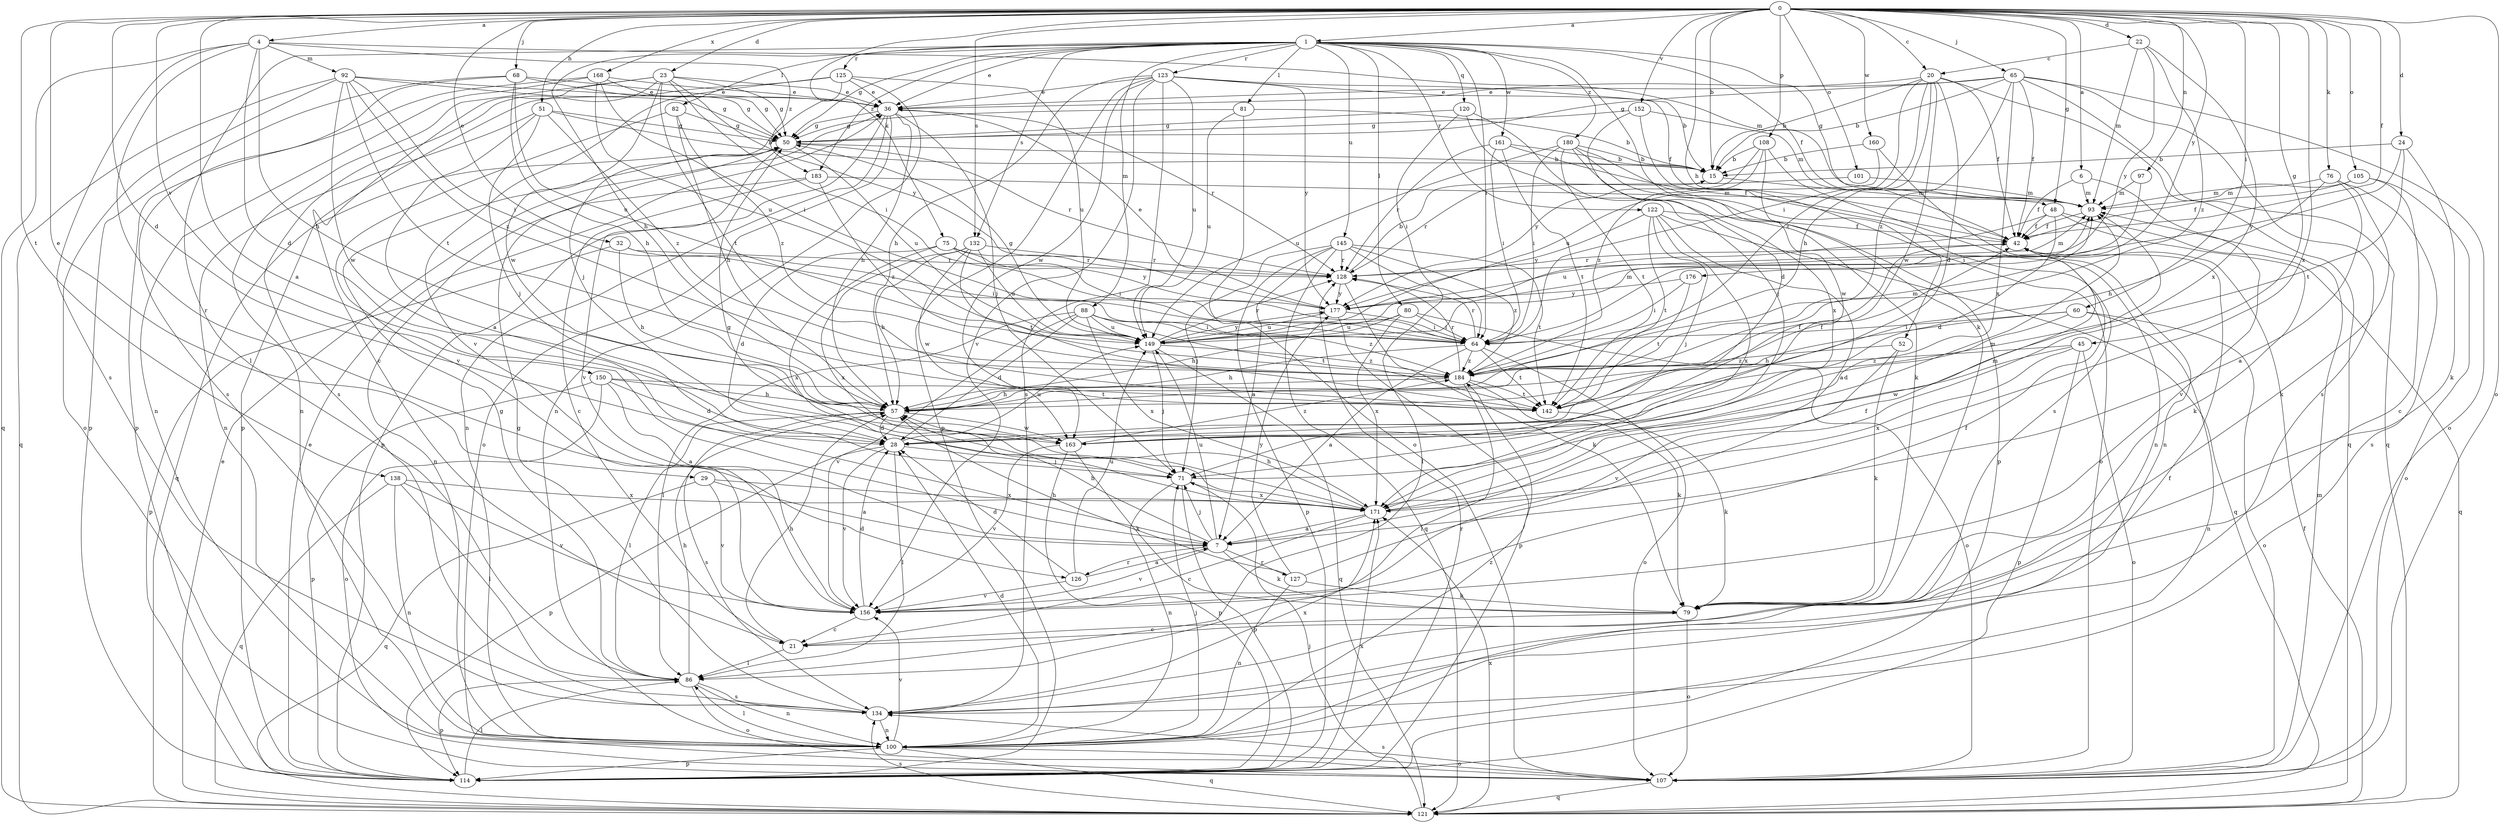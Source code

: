 strict digraph  {
0;
1;
4;
6;
7;
15;
20;
21;
22;
23;
24;
28;
29;
32;
36;
42;
45;
48;
50;
51;
52;
57;
60;
64;
65;
68;
71;
75;
76;
79;
80;
81;
82;
86;
88;
92;
93;
97;
100;
101;
105;
107;
108;
114;
120;
121;
122;
123;
125;
126;
127;
128;
132;
134;
138;
142;
145;
149;
150;
152;
156;
160;
161;
163;
168;
171;
176;
177;
180;
183;
184;
0 -> 1  [label=a];
0 -> 4  [label=a];
0 -> 6  [label=a];
0 -> 7  [label=a];
0 -> 15  [label=b];
0 -> 20  [label=c];
0 -> 22  [label=d];
0 -> 23  [label=d];
0 -> 24  [label=d];
0 -> 28  [label=d];
0 -> 29  [label=e];
0 -> 32  [label=e];
0 -> 42  [label=f];
0 -> 45  [label=g];
0 -> 48  [label=g];
0 -> 51  [label=h];
0 -> 52  [label=h];
0 -> 60  [label=i];
0 -> 65  [label=j];
0 -> 68  [label=j];
0 -> 75  [label=k];
0 -> 76  [label=k];
0 -> 97  [label=n];
0 -> 101  [label=o];
0 -> 105  [label=o];
0 -> 107  [label=o];
0 -> 108  [label=p];
0 -> 132  [label=s];
0 -> 138  [label=t];
0 -> 150  [label=v];
0 -> 152  [label=v];
0 -> 160  [label=w];
0 -> 168  [label=x];
0 -> 171  [label=x];
0 -> 176  [label=y];
1 -> 36  [label=e];
1 -> 42  [label=f];
1 -> 48  [label=g];
1 -> 50  [label=g];
1 -> 57  [label=h];
1 -> 64  [label=i];
1 -> 79  [label=k];
1 -> 80  [label=l];
1 -> 81  [label=l];
1 -> 82  [label=l];
1 -> 86  [label=l];
1 -> 88  [label=m];
1 -> 120  [label=q];
1 -> 122  [label=r];
1 -> 123  [label=r];
1 -> 125  [label=r];
1 -> 132  [label=s];
1 -> 145  [label=u];
1 -> 161  [label=w];
1 -> 180  [label=z];
1 -> 183  [label=z];
4 -> 28  [label=d];
4 -> 57  [label=h];
4 -> 92  [label=m];
4 -> 93  [label=m];
4 -> 121  [label=q];
4 -> 126  [label=r];
4 -> 134  [label=s];
4 -> 183  [label=z];
6 -> 42  [label=f];
6 -> 93  [label=m];
6 -> 156  [label=v];
7 -> 57  [label=h];
7 -> 71  [label=j];
7 -> 79  [label=k];
7 -> 126  [label=r];
7 -> 127  [label=r];
7 -> 149  [label=u];
7 -> 156  [label=v];
15 -> 93  [label=m];
20 -> 15  [label=b];
20 -> 28  [label=d];
20 -> 36  [label=e];
20 -> 42  [label=f];
20 -> 57  [label=h];
20 -> 64  [label=i];
20 -> 121  [label=q];
20 -> 163  [label=w];
20 -> 184  [label=z];
21 -> 57  [label=h];
21 -> 86  [label=l];
22 -> 20  [label=c];
22 -> 93  [label=m];
22 -> 171  [label=x];
22 -> 177  [label=y];
22 -> 184  [label=z];
23 -> 21  [label=c];
23 -> 36  [label=e];
23 -> 50  [label=g];
23 -> 64  [label=i];
23 -> 100  [label=n];
23 -> 134  [label=s];
23 -> 142  [label=t];
23 -> 163  [label=w];
23 -> 177  [label=y];
24 -> 15  [label=b];
24 -> 79  [label=k];
24 -> 142  [label=t];
24 -> 177  [label=y];
28 -> 71  [label=j];
28 -> 86  [label=l];
28 -> 114  [label=p];
28 -> 149  [label=u];
28 -> 156  [label=v];
29 -> 7  [label=a];
29 -> 121  [label=q];
29 -> 156  [label=v];
29 -> 171  [label=x];
32 -> 57  [label=h];
32 -> 64  [label=i];
32 -> 114  [label=p];
32 -> 128  [label=r];
36 -> 50  [label=g];
36 -> 57  [label=h];
36 -> 71  [label=j];
36 -> 100  [label=n];
36 -> 107  [label=o];
36 -> 114  [label=p];
36 -> 128  [label=r];
42 -> 128  [label=r];
45 -> 107  [label=o];
45 -> 114  [label=p];
45 -> 163  [label=w];
45 -> 171  [label=x];
45 -> 184  [label=z];
48 -> 28  [label=d];
48 -> 42  [label=f];
48 -> 79  [label=k];
48 -> 121  [label=q];
48 -> 149  [label=u];
50 -> 15  [label=b];
50 -> 121  [label=q];
50 -> 128  [label=r];
50 -> 149  [label=u];
50 -> 156  [label=v];
51 -> 7  [label=a];
51 -> 15  [label=b];
51 -> 50  [label=g];
51 -> 71  [label=j];
51 -> 100  [label=n];
51 -> 184  [label=z];
52 -> 79  [label=k];
52 -> 156  [label=v];
52 -> 184  [label=z];
57 -> 28  [label=d];
57 -> 42  [label=f];
57 -> 86  [label=l];
57 -> 134  [label=s];
57 -> 163  [label=w];
60 -> 28  [label=d];
60 -> 57  [label=h];
60 -> 64  [label=i];
60 -> 100  [label=n];
60 -> 107  [label=o];
64 -> 7  [label=a];
64 -> 57  [label=h];
64 -> 107  [label=o];
64 -> 128  [label=r];
64 -> 142  [label=t];
64 -> 184  [label=z];
65 -> 15  [label=b];
65 -> 36  [label=e];
65 -> 42  [label=f];
65 -> 50  [label=g];
65 -> 107  [label=o];
65 -> 121  [label=q];
65 -> 134  [label=s];
65 -> 171  [label=x];
65 -> 184  [label=z];
68 -> 36  [label=e];
68 -> 50  [label=g];
68 -> 57  [label=h];
68 -> 114  [label=p];
68 -> 134  [label=s];
68 -> 149  [label=u];
71 -> 93  [label=m];
71 -> 100  [label=n];
71 -> 114  [label=p];
71 -> 171  [label=x];
75 -> 28  [label=d];
75 -> 64  [label=i];
75 -> 128  [label=r];
75 -> 171  [label=x];
75 -> 177  [label=y];
76 -> 7  [label=a];
76 -> 57  [label=h];
76 -> 79  [label=k];
76 -> 93  [label=m];
76 -> 134  [label=s];
79 -> 21  [label=c];
79 -> 107  [label=o];
80 -> 57  [label=h];
80 -> 64  [label=i];
80 -> 107  [label=o];
80 -> 149  [label=u];
80 -> 171  [label=x];
81 -> 15  [label=b];
81 -> 50  [label=g];
81 -> 107  [label=o];
81 -> 149  [label=u];
82 -> 50  [label=g];
82 -> 57  [label=h];
82 -> 156  [label=v];
82 -> 184  [label=z];
86 -> 50  [label=g];
86 -> 57  [label=h];
86 -> 100  [label=n];
86 -> 107  [label=o];
86 -> 114  [label=p];
86 -> 134  [label=s];
88 -> 28  [label=d];
88 -> 64  [label=i];
88 -> 86  [label=l];
88 -> 142  [label=t];
88 -> 149  [label=u];
88 -> 156  [label=v];
88 -> 171  [label=x];
88 -> 184  [label=z];
92 -> 36  [label=e];
92 -> 50  [label=g];
92 -> 64  [label=i];
92 -> 107  [label=o];
92 -> 121  [label=q];
92 -> 142  [label=t];
92 -> 163  [label=w];
92 -> 184  [label=z];
93 -> 42  [label=f];
97 -> 64  [label=i];
97 -> 93  [label=m];
100 -> 28  [label=d];
100 -> 71  [label=j];
100 -> 86  [label=l];
100 -> 107  [label=o];
100 -> 114  [label=p];
100 -> 121  [label=q];
100 -> 156  [label=v];
100 -> 184  [label=z];
101 -> 93  [label=m];
101 -> 128  [label=r];
105 -> 21  [label=c];
105 -> 42  [label=f];
105 -> 93  [label=m];
105 -> 107  [label=o];
107 -> 93  [label=m];
107 -> 121  [label=q];
107 -> 134  [label=s];
108 -> 15  [label=b];
108 -> 100  [label=n];
108 -> 163  [label=w];
108 -> 177  [label=y];
108 -> 184  [label=z];
114 -> 36  [label=e];
114 -> 86  [label=l];
114 -> 128  [label=r];
114 -> 171  [label=x];
120 -> 50  [label=g];
120 -> 64  [label=i];
120 -> 71  [label=j];
120 -> 171  [label=x];
121 -> 36  [label=e];
121 -> 42  [label=f];
121 -> 71  [label=j];
121 -> 134  [label=s];
121 -> 171  [label=x];
122 -> 7  [label=a];
122 -> 42  [label=f];
122 -> 71  [label=j];
122 -> 121  [label=q];
122 -> 142  [label=t];
122 -> 171  [label=x];
122 -> 177  [label=y];
123 -> 15  [label=b];
123 -> 36  [label=e];
123 -> 42  [label=f];
123 -> 57  [label=h];
123 -> 114  [label=p];
123 -> 134  [label=s];
123 -> 149  [label=u];
123 -> 156  [label=v];
123 -> 163  [label=w];
123 -> 177  [label=y];
125 -> 36  [label=e];
125 -> 71  [label=j];
125 -> 100  [label=n];
125 -> 114  [label=p];
125 -> 149  [label=u];
125 -> 156  [label=v];
126 -> 7  [label=a];
126 -> 28  [label=d];
126 -> 149  [label=u];
126 -> 156  [label=v];
127 -> 42  [label=f];
127 -> 57  [label=h];
127 -> 79  [label=k];
127 -> 100  [label=n];
127 -> 177  [label=y];
128 -> 15  [label=b];
128 -> 79  [label=k];
128 -> 93  [label=m];
128 -> 177  [label=y];
132 -> 57  [label=h];
132 -> 128  [label=r];
132 -> 142  [label=t];
132 -> 149  [label=u];
132 -> 163  [label=w];
132 -> 171  [label=x];
134 -> 42  [label=f];
134 -> 50  [label=g];
134 -> 100  [label=n];
134 -> 171  [label=x];
138 -> 86  [label=l];
138 -> 100  [label=n];
138 -> 121  [label=q];
138 -> 156  [label=v];
138 -> 171  [label=x];
142 -> 42  [label=f];
142 -> 79  [label=k];
145 -> 7  [label=a];
145 -> 71  [label=j];
145 -> 86  [label=l];
145 -> 114  [label=p];
145 -> 121  [label=q];
145 -> 128  [label=r];
145 -> 142  [label=t];
145 -> 184  [label=z];
149 -> 50  [label=g];
149 -> 71  [label=j];
149 -> 93  [label=m];
149 -> 121  [label=q];
149 -> 128  [label=r];
149 -> 177  [label=y];
149 -> 184  [label=z];
150 -> 7  [label=a];
150 -> 28  [label=d];
150 -> 57  [label=h];
150 -> 107  [label=o];
150 -> 114  [label=p];
150 -> 142  [label=t];
152 -> 28  [label=d];
152 -> 50  [label=g];
152 -> 93  [label=m];
152 -> 134  [label=s];
156 -> 21  [label=c];
156 -> 28  [label=d];
156 -> 42  [label=f];
160 -> 15  [label=b];
160 -> 100  [label=n];
160 -> 149  [label=u];
161 -> 15  [label=b];
161 -> 42  [label=f];
161 -> 64  [label=i];
161 -> 128  [label=r];
161 -> 142  [label=t];
163 -> 79  [label=k];
163 -> 114  [label=p];
163 -> 156  [label=v];
163 -> 184  [label=z];
168 -> 36  [label=e];
168 -> 50  [label=g];
168 -> 64  [label=i];
168 -> 100  [label=n];
168 -> 114  [label=p];
168 -> 149  [label=u];
171 -> 7  [label=a];
171 -> 21  [label=c];
171 -> 50  [label=g];
171 -> 57  [label=h];
171 -> 93  [label=m];
176 -> 64  [label=i];
176 -> 142  [label=t];
176 -> 177  [label=y];
177 -> 36  [label=e];
177 -> 64  [label=i];
177 -> 114  [label=p];
177 -> 149  [label=u];
180 -> 15  [label=b];
180 -> 64  [label=i];
180 -> 79  [label=k];
180 -> 107  [label=o];
180 -> 114  [label=p];
180 -> 142  [label=t];
180 -> 149  [label=u];
183 -> 21  [label=c];
183 -> 93  [label=m];
183 -> 100  [label=n];
183 -> 184  [label=z];
184 -> 57  [label=h];
184 -> 79  [label=k];
184 -> 86  [label=l];
184 -> 93  [label=m];
184 -> 128  [label=r];
184 -> 142  [label=t];
}
